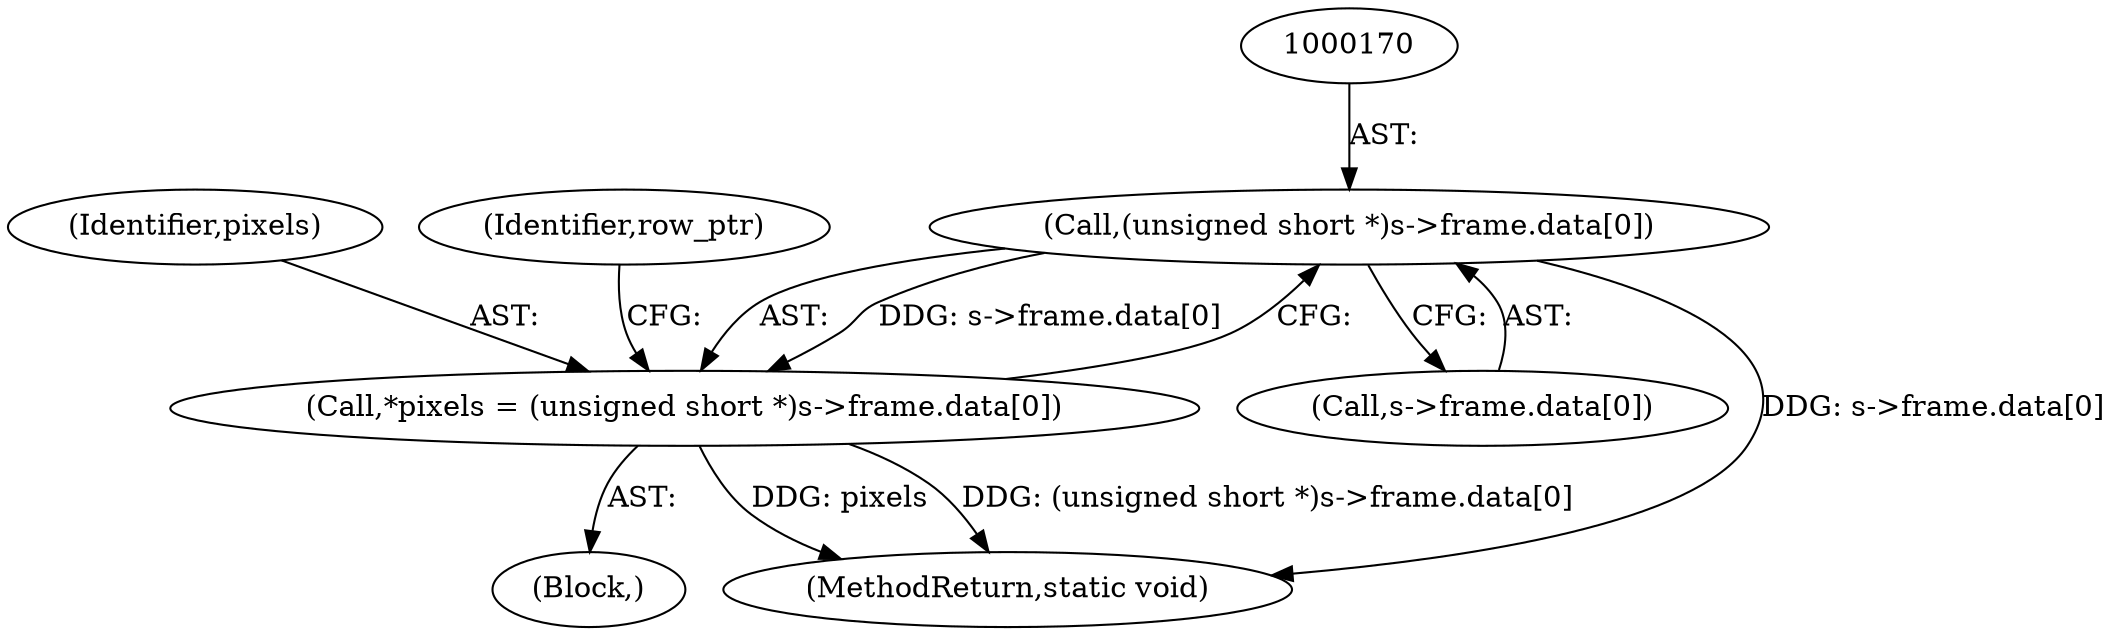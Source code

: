 digraph "0_FFmpeg_3819db745da2ac7fb3faacb116788c32f4753f34@array" {
"1000169" [label="(Call,(unsigned short *)s->frame.data[0])"];
"1000167" [label="(Call,*pixels = (unsigned short *)s->frame.data[0])"];
"1000167" [label="(Call,*pixels = (unsigned short *)s->frame.data[0])"];
"1000168" [label="(Identifier,pixels)"];
"1000180" [label="(Identifier,row_ptr)"];
"1000171" [label="(Call,s->frame.data[0])"];
"1000169" [label="(Call,(unsigned short *)s->frame.data[0])"];
"1000122" [label="(Block,)"];
"1000709" [label="(MethodReturn,static void)"];
"1000169" -> "1000167"  [label="AST: "];
"1000169" -> "1000171"  [label="CFG: "];
"1000170" -> "1000169"  [label="AST: "];
"1000171" -> "1000169"  [label="AST: "];
"1000167" -> "1000169"  [label="CFG: "];
"1000169" -> "1000709"  [label="DDG: s->frame.data[0]"];
"1000169" -> "1000167"  [label="DDG: s->frame.data[0]"];
"1000167" -> "1000122"  [label="AST: "];
"1000168" -> "1000167"  [label="AST: "];
"1000180" -> "1000167"  [label="CFG: "];
"1000167" -> "1000709"  [label="DDG: pixels"];
"1000167" -> "1000709"  [label="DDG: (unsigned short *)s->frame.data[0]"];
}
